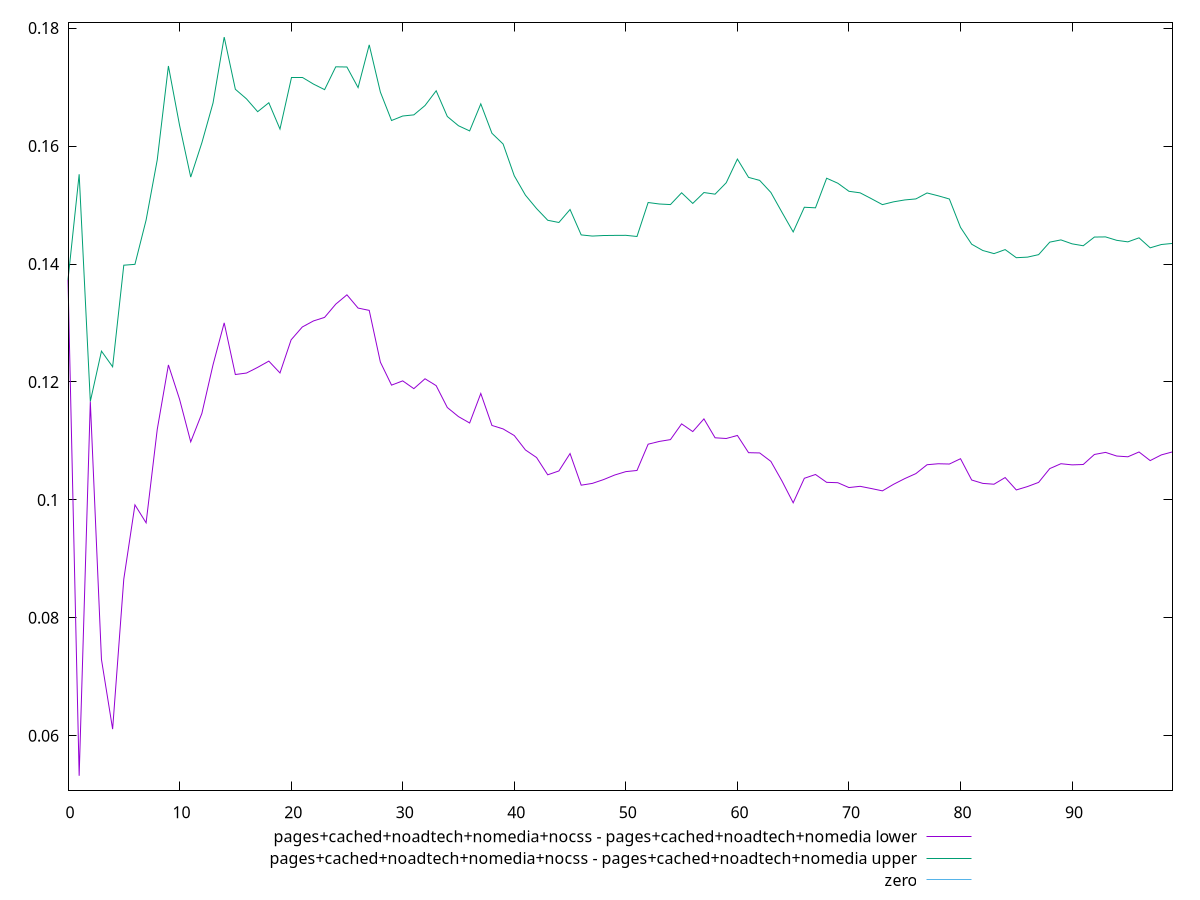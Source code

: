 reset

$pagesCachedNoadtechNomediaNocssPagesCachedNoadtechNomediaLower <<EOF
0 0.1373300780124359
1 0.053222113943294305
2 0.11669508097398451
3 0.07293777198325405
4 0.06113449474298049
5 0.08656129160890852
6 0.09915618661414669
7 0.09611514019148681
8 0.11195883934775268
9 0.12288502606228921
10 0.11706398559179257
11 0.10984667940036735
12 0.11466656217868842
13 0.12291894140062987
14 0.13001883645512055
15 0.12126169466103043
16 0.12151236344314978
17 0.122473540667011
18 0.12353250782432793
19 0.12152610658069837
20 0.12714770181248775
21 0.12931979910400196
22 0.13034564734075746
23 0.13095277089816554
24 0.13319515398936882
25 0.13477452723629266
26 0.1325273165661916
27 0.1321324555879335
28 0.12336156140649149
29 0.11946296716588518
30 0.12018302608667401
31 0.11886459892909425
32 0.12054003602027175
33 0.11937344346568848
34 0.11566227805945273
35 0.11412326627332203
36 0.11304031783924806
37 0.11804601888128118
38 0.112621855105489
39 0.11203597524645068
40 0.11091383245490281
41 0.10847335856549033
42 0.10718526400827906
43 0.10425532539728302
44 0.10490904407100542
45 0.10785923141800992
46 0.10249581029709892
47 0.10280022499663852
48 0.10344247185542922
49 0.1042198121366872
50 0.10479596975426744
51 0.10498967235924182
52 0.10944660498990982
53 0.1099149382304696
54 0.11022267710889236
55 0.1128924705483525
56 0.1115860421692636
57 0.11373881252714409
58 0.11053207706827334
59 0.110412385534054
60 0.11093050323966555
61 0.10800869575118965
62 0.10796283471460269
63 0.10653426909526131
64 0.10319400114985854
65 0.09950980406929358
66 0.10366503772896674
67 0.10430890033456676
68 0.10297684380879729
69 0.10291696430578941
70 0.10209353005256716
71 0.1023040786274598
72 0.10192964708774024
73 0.10153455346237983
74 0.10264655724020832
75 0.1036113686150438
76 0.10446103331245282
77 0.10596366163137569
78 0.10612999807959868
79 0.10608257943260684
80 0.10698296287037766
81 0.10337139473054756
82 0.10279853050541878
83 0.10266056132594778
84 0.10379145764564304
85 0.10168874239198894
86 0.10226177545949627
87 0.10297081880222372
88 0.10531293540514589
89 0.10613620976447329
90 0.10594046798950423
91 0.106005112313414
92 0.1077047240003413
93 0.10805630751010517
94 0.10743852680652097
95 0.10731120885877048
96 0.1081257115089739
97 0.10666621026485933
98 0.10763091197368041
99 0.10814402143480252
EOF

$pagesCachedNoadtechNomediaNocssPagesCachedNoadtechNomediaUpper <<EOF
0 0.1373300780124359
1 0.15521596164247325
2 0.11669508097398451
3 0.12522879024626674
4 0.12257117221811764
5 0.13979660764418717
6 0.13994344083352797
7 0.14744560109649063
8 0.15766387783678731
9 0.17357534567198254
10 0.16351007901223766
11 0.15473923621559732
12 0.16056507915042406
13 0.16730706854102484
14 0.178479764903459
15 0.16962908366383955
16 0.16799658998290753
17 0.16582668711900617
18 0.16734281687103955
19 0.16288154053455886
20 0.17165501001485933
21 0.17165465403231436
22 0.1705099837247627
23 0.16956454005999783
24 0.17343753855272043
25 0.17340456167708754
26 0.16991130777508417
27 0.17716281735784992
28 0.16914984112127626
29 0.16432981816259445
30 0.1650935193138861
31 0.16528841079302917
32 0.16687226442635406
33 0.169372702408051
34 0.1650104926206426
35 0.16344350947488806
36 0.16256800212279598
37 0.16715532312314074
38 0.1621663383330742
39 0.16034631249785716
40 0.1549590601458082
41 0.15167776593961638
42 0.1493996650327088
43 0.14741660380639052
44 0.14703922204702802
45 0.1492421823657465
46 0.14493194278914162
47 0.14473731986172603
48 0.14483014483596945
49 0.1448507517530805
50 0.1448625780364253
51 0.14466689805976077
52 0.1504270404653903
53 0.15017622633216932
54 0.1500766901634962
55 0.15207485912002894
56 0.15027354457427045
57 0.15211776811559014
58 0.1518422130657891
59 0.15377952120125712
60 0.1577918697948161
61 0.15468966364359127
62 0.15417023683884087
63 0.1521358573884679
64 0.14875560715060968
65 0.14543451946234506
66 0.1496227444972773
67 0.1495274127867563
68 0.15454311917293712
69 0.15369802180482078
70 0.15232796295349393
71 0.1520695038007205
72 0.15108477333231282
73 0.15006897005216213
74 0.15054326835257903
75 0.1508627276097502
76 0.15103864968725278
77 0.15204654434513445
78 0.1515642084656046
79 0.15102078496671043
80 0.14620643538772204
81 0.1433554938626115
82 0.14228612276638972
83 0.14176151167464549
84 0.14244219075798967
85 0.14106847394957983
86 0.14116437330958514
87 0.14158600304042754
88 0.1437093312741817
89 0.14408785999785195
90 0.14341795100872118
91 0.14309533618488393
92 0.14457122092560623
93 0.14459496720639678
94 0.1440149830818849
95 0.14375443814774644
96 0.14443875556682592
97 0.1427435900893651
98 0.1433044313494119
99 0.14349290439547055
EOF

set key outside below
set xrange [0:99]
set yrange [0.05071696092409101:0.18098491792266228]
set trange [0.05071696092409101:0.18098491792266228]
set terminal svg size 640, 520 enhanced background rgb 'white'
set output "report_00013_2021-02-09T12-04-24.940Z/meta/scoreEstimate/diff/4_sub_3.svg"

plot $pagesCachedNoadtechNomediaNocssPagesCachedNoadtechNomediaLower title "pages+cached+noadtech+nomedia+nocss - pages+cached+noadtech+nomedia lower" with line, \
     $pagesCachedNoadtechNomediaNocssPagesCachedNoadtechNomediaUpper title "pages+cached+noadtech+nomedia+nocss - pages+cached+noadtech+nomedia upper" with line, \
     0 title "zero"

reset
